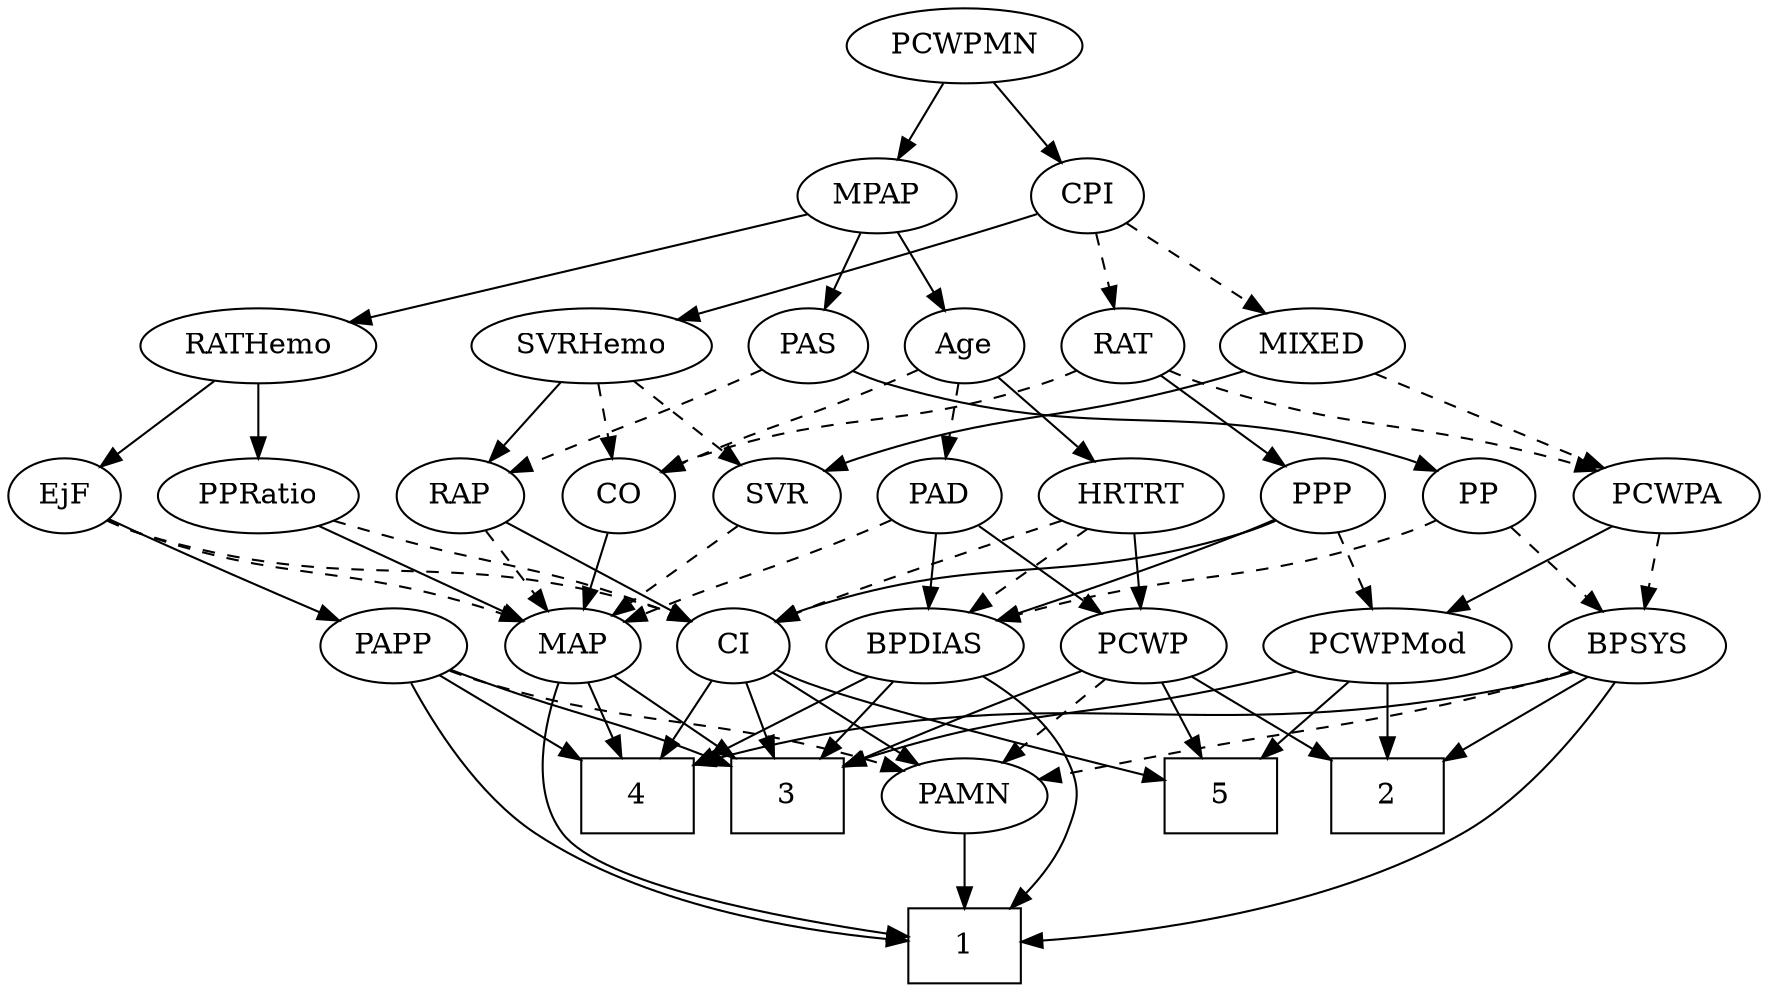 strict digraph {
	graph [bb="0,0,790.6,468"];
	node [label="\N"];
	1	[height=0.5,
		pos="422,18",
		shape=box,
		width=0.75];
	2	[height=0.5,
		pos="614,90",
		shape=box,
		width=0.75];
	3	[height=0.5,
		pos="341,90",
		shape=box,
		width=0.75];
	4	[height=0.5,
		pos="269,90",
		shape=box,
		width=0.75];
	5	[height=0.5,
		pos="541,90",
		shape=box,
		width=0.75];
	Age	[height=0.5,
		pos="428,306",
		width=0.75];
	PAD	[height=0.5,
		pos="419,234",
		width=0.79437];
	Age -> PAD	[pos="e,421.22,252.28 425.82,288.05 424.83,280.35 423.63,271.03 422.52,262.36",
		style=dashed];
	CO	[height=0.5,
		pos="271,234",
		width=0.75];
	Age -> CO	[pos="e,292.25,245.21 406.75,294.79 401.92,292.52 396.79,290.15 392,288 354.55,271.24 344.45,268.76 307,252 305.2,251.2 303.36,250.36 \
301.5,249.51",
		style=dashed];
	HRTRT	[height=0.5,
		pos="505,234",
		width=1.1013];
	Age -> HRTRT	[pos="e,488.1,250.36 443.58,290.83 454.18,281.2 468.42,268.25 480.52,257.25",
		style=solid];
	EjF	[height=0.5,
		pos="27,234",
		width=0.75];
	MAP	[height=0.5,
		pos="251,162",
		width=0.84854];
	EjF -> MAP	[pos="e,227.75,173.92 47.636,222.37 52.588,220.07 57.916,217.79 63,216 127.25,193.34 147.42,201.69 212,180 214.1,179.29 216.25,178.52 \
218.41,177.7",
		style=dashed];
	CI	[height=0.5,
		pos="327,162",
		width=0.75];
	EjF -> CI	[pos="e,306.46,173.92 47.538,222.08 52.493,219.79 57.848,217.59 63,216 161.04,185.79 192.96,210.21 291,180 292.93,179.4 294.89,178.72 \
296.85,177.98",
		style=dashed];
	PAPP	[height=0.5,
		pos="171,162",
		width=0.88464];
	EjF -> PAPP	[pos="e,147.27,174.54 48.248,222.67 71.902,211.17 110.43,192.45 138.01,179.04",
		style=solid];
	RAP	[height=0.5,
		pos="198,234",
		width=0.77632];
	RAP -> MAP	[pos="e,238.9,178.98 209.76,217.46 216.53,208.53 225.17,197.11 232.8,187.04",
		style=dashed];
	RAP -> CI	[pos="e,306.75,173.99 218.73,221.75 240.1,210.15 273.63,191.96 297.71,178.89",
		style=solid];
	MIXED	[height=0.5,
		pos="586,306",
		width=1.1193];
	SVR	[height=0.5,
		pos="344,234",
		width=0.77632];
	MIXED -> SVR	[pos="e,365.61,245.82 555.48,294.09 549.08,291.95 542.35,289.81 536,288 467.99,268.59 447.92,274.88 381,252 379.09,251.35 377.15,250.63 \
375.21,249.87",
		style=solid];
	PCWPA	[height=0.5,
		pos="749,234",
		width=1.1555];
	MIXED -> PCWPA	[pos="e,720.53,247.23 614.02,292.97 640.88,281.43 681.61,263.94 711.3,251.19",
		style=dashed];
	MPAP	[height=0.5,
		pos="388,378",
		width=0.97491];
	MPAP -> Age	[pos="e,418.86,322.99 397.48,360.41 402.33,351.92 408.34,341.41 413.73,331.96",
		style=solid];
	PAS	[height=0.5,
		pos="356,306",
		width=0.75];
	MPAP -> PAS	[pos="e,363.53,323.47 380.42,360.41 376.63,352.13 371.97,341.92 367.73,332.66",
		style=solid];
	RATHemo	[height=0.5,
		pos="112,306",
		width=1.3721];
	MPAP -> RATHemo	[pos="e,151.52,317.02 357.14,369.17 309.64,357.13 218.14,333.92 161.36,319.52",
		style=solid];
	BPSYS	[height=0.5,
		pos="722,162",
		width=1.0471];
	BPSYS -> 1	[pos="e,449.09,19.703 713.19,144.4 701.51,124.08 678.97,90.144 650,72 590.28,34.601 506.87,23.55 459.25,20.312",
		style=solid];
	BPSYS -> 2	[pos="e,640.53,108.19 700.4,147 685.73,137.49 665.98,124.69 649.07,113.73",
		style=solid];
	BPSYS -> 4	[pos="e,296.14,105 694.01,149.58 687.83,147.43 681.26,145.41 675,144 516.98,108.33 466.25,150.22 305.86,107.65",
		style=solid];
	PAMN	[height=0.5,
		pos="422,90",
		width=1.011];
	BPSYS -> PAMN	[pos="e,454.93,97.77 693.38,149.92 687.36,147.8 681.01,145.71 675,144 664.91,141.13 534.7,114.2 465.14,99.872",
		style=dashed];
	BPDIAS	[height=0.5,
		pos="414,162",
		width=1.1735];
	PAD -> BPDIAS	[pos="e,415.22,180.1 417.76,215.7 417.21,207.98 416.55,198.71 415.94,190.11",
		style=solid];
	PAD -> MAP	[pos="e,275.08,173.33 396.56,222.78 391.46,220.51 386.06,218.14 381,216 341.33,199.2 330.83,196.43 291,180 288.82,179.1 286.58,178.17 \
284.32,177.23",
		style=dashed];
	PCWP	[height=0.5,
		pos="509,162",
		width=0.97491];
	PAD -> PCWP	[pos="e,490.46,177.42 436.35,219.5 449.33,209.41 467.33,195.41 482.16,183.88",
		style=solid];
	CO -> MAP	[pos="e,255.8,179.79 266.16,216.05 263.9,208.14 261.15,198.54 258.63,189.69",
		style=solid];
	PAS -> RAP	[pos="e,220.26,245.36 334.75,294.79 329.92,292.52 324.79,290.15 320,288 282.55,271.24 272.53,268.57 235,252 233.21,251.21 231.36,250.39 \
229.51,249.55",
		style=dashed];
	PP	[height=0.5,
		pos="662,234",
		width=0.75];
	PAS -> PP	[pos="e,641.47,245.94 376.53,294.06 381.49,291.77 386.84,289.58 392,288 492.62,257.21 525.38,282.79 626,252 627.93,251.41 629.89,250.73 \
631.85,249.99",
		style=solid];
	PAMN -> 1	[pos="e,422,36.104 422,71.697 422,63.983 422,54.712 422,46.112",
		style=solid];
	RATHemo -> EjF	[pos="e,43.351,248.47 92.712,289.12 80.381,278.96 64.289,265.71 51.116,254.86",
		style=solid];
	PPRatio	[height=0.5,
		pos="112,234",
		width=1.1013];
	RATHemo -> PPRatio	[pos="e,112,252.1 112,287.7 112,279.98 112,270.71 112,262.11",
		style=solid];
	CPI	[height=0.5,
		pos="484,378",
		width=0.75];
	CPI -> MIXED	[pos="e,564.75,321.59 502.24,364.49 517.17,354.24 538.6,339.53 556.04,327.56",
		style=dashed];
	RAT	[height=0.5,
		pos="500,306",
		width=0.75827];
	CPI -> RAT	[pos="e,496.05,324.28 487.87,360.05 489.65,352.26 491.81,342.82 493.81,334.08",
		style=dashed];
	SVRHemo	[height=0.5,
		pos="261,306",
		width=1.3902];
	CPI -> SVRHemo	[pos="e,298.08,318.31 460.21,369.14 451.36,366.24 441.23,362.94 432,360 390.09,346.65 342.25,331.87 307.85,321.31",
		style=solid];
	RAT -> CO	[pos="e,291.62,245.67 479,294.15 474.15,291.91 468.96,289.72 464,288 396.35,264.58 374.65,275.42 307,252 305.09,251.34 303.15,250.61 301.2,\
249.83",
		style=dashed];
	RAT -> PCWPA	[pos="e,717.6,246.02 521.21,294.33 526.3,292.03 531.78,289.76 537,288 606.48,264.56 627.35,271.62 698,252 701.19,251.11 704.48,250.15 \
707.78,249.14",
		style=dashed];
	PPP	[height=0.5,
		pos="590,234",
		width=0.75];
	RAT -> PPP	[pos="e,573.15,248.11 516.93,291.83 530.5,281.27 549.76,266.3 565.09,254.37",
		style=solid];
	SVR -> MAP	[pos="e,269.05,176.58 326.51,219.83 312.66,209.41 293.09,194.68 277.34,182.83",
		style=dashed];
	PCWPMod	[height=0.5,
		pos="614,162",
		width=1.4443];
	PCWPMod -> 2	[pos="e,614,108.1 614,143.7 614,135.98 614,126.71 614,118.11",
		style=solid];
	PCWPMod -> 3	[pos="e,368.24,104.69 575.38,149.8 567.98,147.78 560.27,145.75 553,144 478.42,126 454.6,132.65 377.87,107.87",
		style=solid];
	PCWPMod -> 5	[pos="e,558.86,108.12 597.07,144.76 587.94,136.01 576.49,125.03 566.32,115.28",
		style=solid];
	PCWPA -> BPSYS	[pos="e,728.48,179.79 742.46,216.05 739.38,208.06 735.63,198.33 732.18,189.4",
		style=dashed];
	PCWPA -> PCWPMod	[pos="e,641.94,177.49 723.29,219.67 702.85,209.07 673.98,194.1 651.05,182.21",
		style=solid];
	PCWPMN	[height=0.5,
		pos="428,450",
		width=1.3902];
	PCWPMN -> MPAP	[pos="e,397.59,395.79 418.32,432.05 413.6,423.8 407.83,413.7 402.59,404.54",
		style=solid];
	PCWPMN -> CPI	[pos="e,471.59,394.51 441.27,432.41 448.45,423.44 457.43,412.21 465.3,402.37",
		style=solid];
	SVRHemo -> RAP	[pos="e,211.67,250.19 246.39,288.76 238.13,279.59 227.67,267.96 218.59,257.88",
		style=solid];
	SVRHemo -> CO	[pos="e,268.56,252.1 263.47,287.7 264.57,279.98 265.9,270.71 267.13,262.11",
		style=dashed];
	SVRHemo -> SVR	[pos="e,327.76,248.7 279.83,289.12 291.68,279.12 307.09,266.13 319.83,255.38",
		style=dashed];
	BPDIAS -> 1	[pos="e,442.38,36.469 435.45,146.26 447.17,136.85 460.58,123.51 467,108 473.12,93.218 472.52,87.019 467,72 463.22,61.696 456.44,52.025 \
449.28,43.837",
		style=solid];
	BPDIAS -> 3	[pos="e,358.77,108.04 397.44,145.12 388.16,136.22 376.41,124.95 366.03,115",
		style=solid];
	BPDIAS -> 4	[pos="e,296.28,104.17 387.07,148 364.12,136.92 330.93,120.9 305.58,108.66",
		style=solid];
	MAP -> 1	[pos="e,394.69,22.608 240.79,144.85 230.06,125.6 216.81,93.356 233,72 251.26,47.915 334.96,31.761 384.64,24.111",
		style=solid];
	MAP -> 3	[pos="e,319.12,108.02 268.78,147.17 280.86,137.78 297.12,125.13 311.16,114.21",
		style=solid];
	MAP -> 4	[pos="e,264.56,108.28 255.36,144.05 257.36,136.26 259.79,126.82 262.04,118.08",
		style=solid];
	PP -> BPSYS	[pos="e,708.17,179.13 675.02,217.81 682.74,208.8 692.71,197.18 701.47,186.95",
		style=dashed];
	PP -> BPDIAS	[pos="e,445.68,174.11 641.39,222.31 636.43,220.01 631.1,217.75 626,216 556.65,192.2 535.65,199.62 465,180 461.85,179.13 458.61,178.17 \
455.36,177.18",
		style=dashed];
	PPP -> PCWPMod	[pos="e,608.08,180.28 595.81,216.05 598.51,208.18 601.79,198.62 604.81,189.79",
		style=dashed];
	PPP -> BPDIAS	[pos="e,445.42,174.09 568.81,222.65 563.97,220.39 558.84,218.05 554,216 521.05,202.01 483.02,187.73 454.92,177.52",
		style=solid];
	PPP -> CI	[pos="e,347.57,173.81 569.43,222.19 564.47,219.89 559.13,217.66 554,216 471.83,189.34 445.17,206.66 363,180 361.08,179.38 359.12,178.67 \
357.17,177.92",
		style=solid];
	PPRatio -> MAP	[pos="e,228.43,174.37 137.49,220.16 160.57,208.54 194.63,191.39 219.42,178.9",
		style=solid];
	PPRatio -> CI	[pos="e,305.94,173.68 142.22,222.18 148.41,220.06 154.9,217.9 161,216 218.24,198.17 234.8,200.88 291,180 292.85,179.31 294.73,178.57 296.61,\
177.79",
		style=dashed];
	PCWP -> 2	[pos="e,588.35,108.1 529.49,147.34 543.83,137.78 563.3,124.8 579.95,113.7",
		style=solid];
	PCWP -> 3	[pos="e,368.05,103.98 481.98,150.37 452.67,138.81 407,120.68 377.42,108.04",
		style=solid];
	PCWP -> 5	[pos="e,533.02,108.45 516.58,144.41 520.22,136.45 524.67,126.72 528.77,117.76",
		style=solid];
	PCWP -> PAMN	[pos="e,440.3,105.73 490.97,146.5 478.69,136.61 462.22,123.36 448.46,112.29",
		style=dashed];
	CI -> 3	[pos="e,337.54,108.28 330.39,144.05 331.93,136.35 333.79,127.03 335.53,118.36",
		style=solid];
	CI -> 4	[pos="e,283.19,108.13 314.41,145.81 307.23,137.14 298.04,126.05 289.81,116.12",
		style=solid];
	CI -> 5	[pos="e,513.74,97.739 348.09,150.39 352.93,148.14 358.09,145.88 363,144 410.76,125.73 467.66,109.76 504.04,100.25",
		style=solid];
	CI -> PAMN	[pos="e,402.39,105.45 344.42,148.16 358.25,137.97 377.86,123.52 393.91,111.7",
		style=solid];
	PAPP -> 1	[pos="e,394.87,19.726 176.14,144.21 183.2,124.02 197.84,90.544 222,72 270.04,35.121 341.55,23.83 384.78,20.419",
		style=solid];
	PAPP -> 3	[pos="e,313.97,104.03 195.48,150.43 200.59,148.27 205.96,146.03 211,144 249.81,128.33 262.26,125.84 304.75,107.96",
		style=solid];
	PAPP -> 4	[pos="e,244.95,108.18 189.9,147.5 203.13,138.05 221.15,125.18 236.64,114.11",
		style=solid];
	PAPP -> PAMN	[pos="e,394.61,102.08 194.84,150 200.09,147.83 205.68,145.69 211,144 282.95,121.13 304.6,129.4 377,108 379.61,107.23 382.29,106.38 384.97,\
105.48",
		style=dashed];
	HRTRT -> BPDIAS	[pos="e,433.58,178.07 485.7,218.15 472.88,208.29 455.85,195.19 441.6,184.23",
		style=dashed];
	HRTRT -> PCWP	[pos="e,508.02,180.1 505.99,215.7 506.43,207.98 506.96,198.71 507.45,190.11",
		style=solid];
	HRTRT -> CI	[pos="e,348.19,173.37 474.98,222.13 439.79,209.33 383.67,188.72 363,180 361.19,179.23 359.33,178.43 357.46,177.6",
		style=dashed];
}
